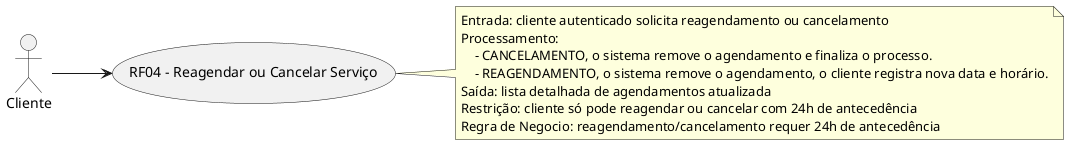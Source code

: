 @startuml
left to right direction
actor Cliente

usecase "RF04 - Reagendar ou Cancelar Serviço" as UC04

Cliente --> UC04

note right of UC04
Entrada: cliente autenticado solicita reagendamento ou cancelamento
Processamento:
    - CANCELAMENTO, o sistema remove o agendamento e finaliza o processo.
    - REAGENDAMENTO, o sistema remove o agendamento, o cliente registra nova data e horário.
Saída: lista detalhada de agendamentos atualizada
Restrição: cliente só pode reagendar ou cancelar com 24h de antecedência
Regra de Negocio: reagendamento/cancelamento requer 24h de antecedência
end note
@enduml